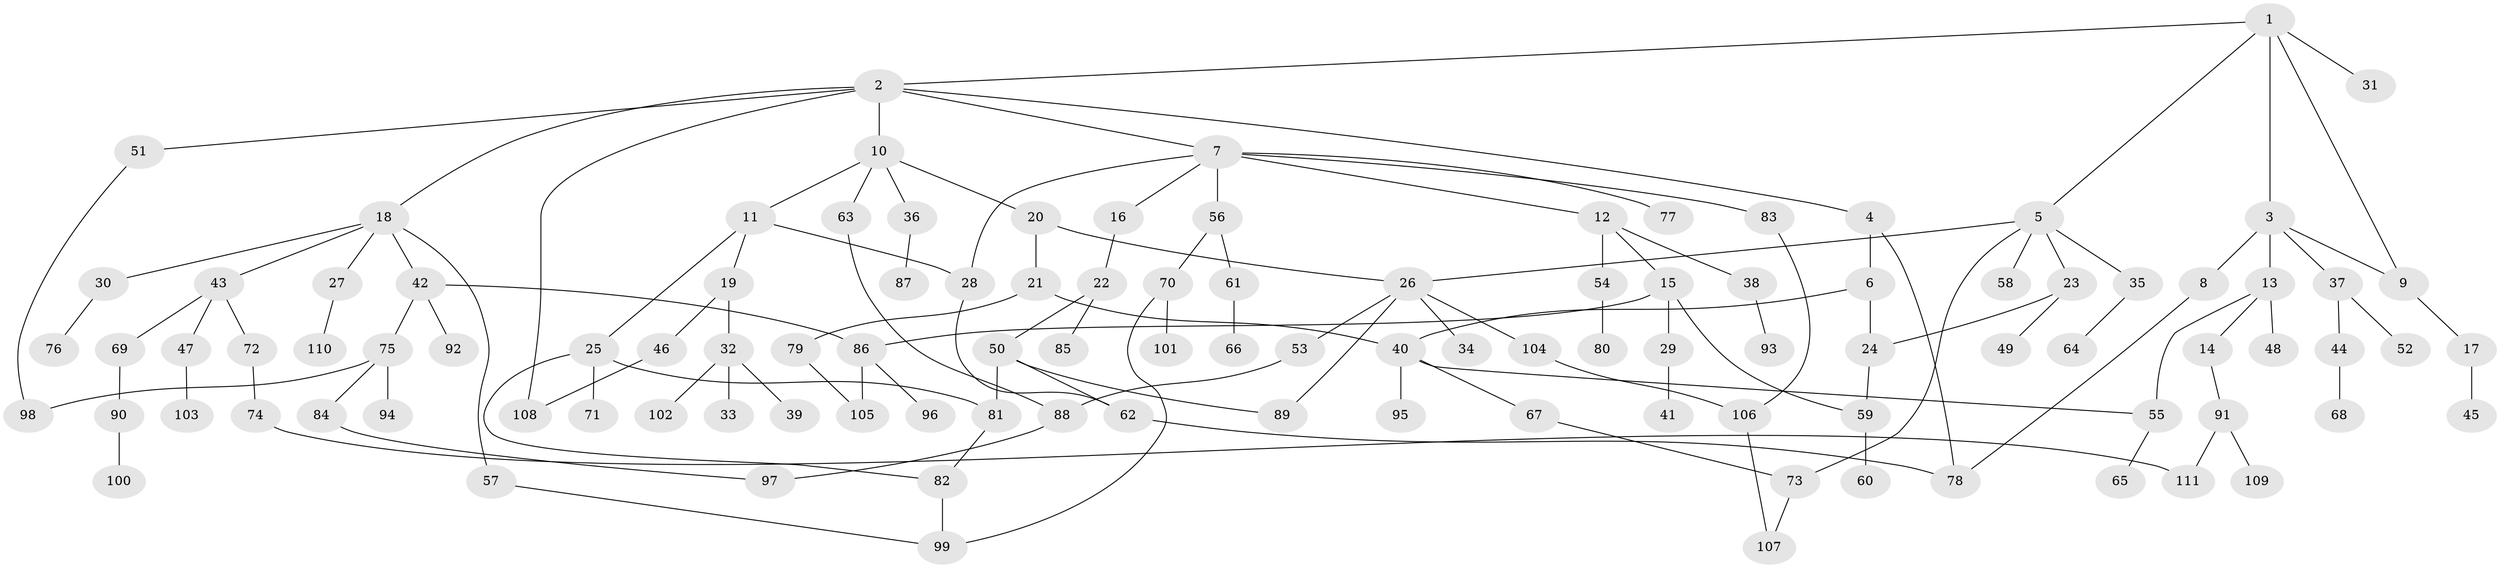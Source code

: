 // coarse degree distribution, {10: 0.013888888888888888, 7: 0.05555555555555555, 4: 0.1111111111111111, 2: 0.2638888888888889, 3: 0.1527777777777778, 5: 0.041666666666666664, 6: 0.027777777777777776, 1: 0.3333333333333333}
// Generated by graph-tools (version 1.1) at 2025/23/03/03/25 07:23:34]
// undirected, 111 vertices, 135 edges
graph export_dot {
graph [start="1"]
  node [color=gray90,style=filled];
  1;
  2;
  3;
  4;
  5;
  6;
  7;
  8;
  9;
  10;
  11;
  12;
  13;
  14;
  15;
  16;
  17;
  18;
  19;
  20;
  21;
  22;
  23;
  24;
  25;
  26;
  27;
  28;
  29;
  30;
  31;
  32;
  33;
  34;
  35;
  36;
  37;
  38;
  39;
  40;
  41;
  42;
  43;
  44;
  45;
  46;
  47;
  48;
  49;
  50;
  51;
  52;
  53;
  54;
  55;
  56;
  57;
  58;
  59;
  60;
  61;
  62;
  63;
  64;
  65;
  66;
  67;
  68;
  69;
  70;
  71;
  72;
  73;
  74;
  75;
  76;
  77;
  78;
  79;
  80;
  81;
  82;
  83;
  84;
  85;
  86;
  87;
  88;
  89;
  90;
  91;
  92;
  93;
  94;
  95;
  96;
  97;
  98;
  99;
  100;
  101;
  102;
  103;
  104;
  105;
  106;
  107;
  108;
  109;
  110;
  111;
  1 -- 2;
  1 -- 3;
  1 -- 5;
  1 -- 31;
  1 -- 9;
  2 -- 4;
  2 -- 7;
  2 -- 10;
  2 -- 18;
  2 -- 51;
  2 -- 108;
  3 -- 8;
  3 -- 9;
  3 -- 13;
  3 -- 37;
  4 -- 6;
  4 -- 78;
  5 -- 23;
  5 -- 26;
  5 -- 35;
  5 -- 58;
  5 -- 73;
  6 -- 40;
  6 -- 24;
  7 -- 12;
  7 -- 16;
  7 -- 28;
  7 -- 56;
  7 -- 77;
  7 -- 83;
  8 -- 78;
  9 -- 17;
  10 -- 11;
  10 -- 20;
  10 -- 36;
  10 -- 63;
  11 -- 19;
  11 -- 25;
  11 -- 28;
  12 -- 15;
  12 -- 38;
  12 -- 54;
  13 -- 14;
  13 -- 48;
  13 -- 55;
  14 -- 91;
  15 -- 29;
  15 -- 86;
  15 -- 59;
  16 -- 22;
  17 -- 45;
  18 -- 27;
  18 -- 30;
  18 -- 42;
  18 -- 43;
  18 -- 57;
  19 -- 32;
  19 -- 46;
  20 -- 21;
  20 -- 26;
  21 -- 79;
  21 -- 40;
  22 -- 50;
  22 -- 85;
  23 -- 24;
  23 -- 49;
  24 -- 59;
  25 -- 71;
  25 -- 81;
  25 -- 82;
  26 -- 34;
  26 -- 53;
  26 -- 104;
  26 -- 89;
  27 -- 110;
  28 -- 62;
  29 -- 41;
  30 -- 76;
  32 -- 33;
  32 -- 39;
  32 -- 102;
  35 -- 64;
  36 -- 87;
  37 -- 44;
  37 -- 52;
  38 -- 93;
  40 -- 67;
  40 -- 95;
  40 -- 55;
  42 -- 75;
  42 -- 86;
  42 -- 92;
  43 -- 47;
  43 -- 69;
  43 -- 72;
  44 -- 68;
  46 -- 108;
  47 -- 103;
  50 -- 89;
  50 -- 81;
  50 -- 62;
  51 -- 98;
  53 -- 88;
  54 -- 80;
  55 -- 65;
  56 -- 61;
  56 -- 70;
  57 -- 99;
  59 -- 60;
  61 -- 66;
  62 -- 78;
  63 -- 88;
  67 -- 73;
  69 -- 90;
  70 -- 101;
  70 -- 99;
  72 -- 74;
  73 -- 107;
  74 -- 111;
  75 -- 84;
  75 -- 94;
  75 -- 98;
  79 -- 105;
  81 -- 82;
  82 -- 99;
  83 -- 106;
  84 -- 97;
  86 -- 96;
  86 -- 105;
  88 -- 97;
  90 -- 100;
  91 -- 109;
  91 -- 111;
  104 -- 106;
  106 -- 107;
}
